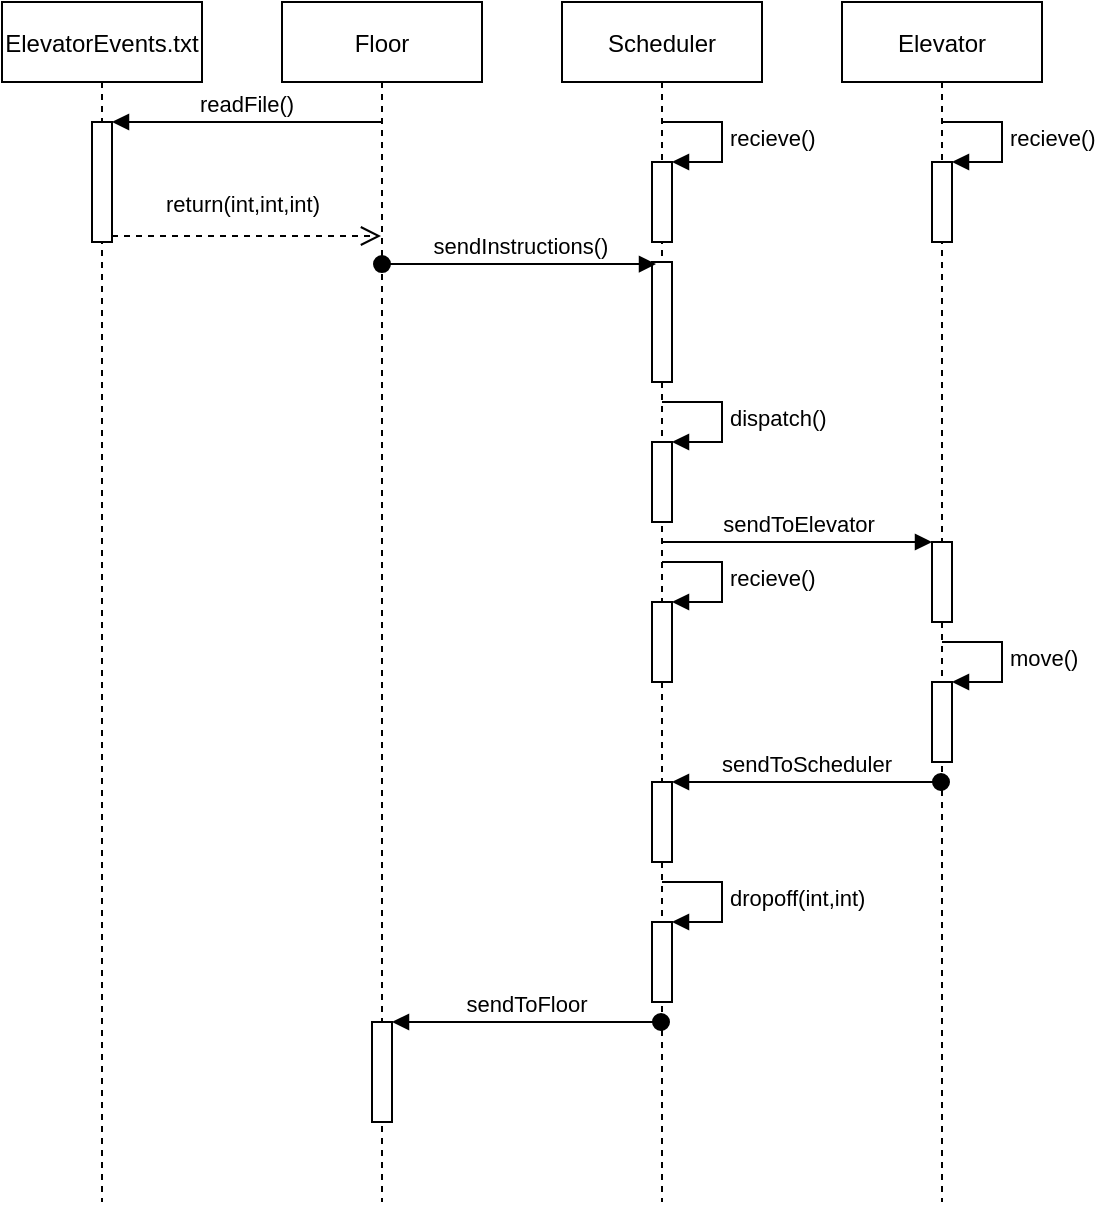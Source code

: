 <mxfile version="17.1.0" type="device"><diagram id="kgpKYQtTHZ0yAKxKKP6v" name="Page-1"><mxGraphModel dx="1422" dy="832" grid="1" gridSize="10" guides="1" tooltips="1" connect="1" arrows="1" fold="1" page="1" pageScale="1" pageWidth="850" pageHeight="1100" math="0" shadow="0"><root><mxCell id="0"/><mxCell id="1" parent="0"/><mxCell id="3nuBFxr9cyL0pnOWT2aG-1" value="ElevatorEvents.txt" style="shape=umlLifeline;perimeter=lifelinePerimeter;container=1;collapsible=0;recursiveResize=0;rounded=0;shadow=0;strokeWidth=1;" parent="1" vertex="1"><mxGeometry x="80" y="80" width="100" height="600" as="geometry"/></mxCell><mxCell id="xutgYhsNEiVjxJuBRe7G-3" value="" style="html=1;points=[];perimeter=orthogonalPerimeter;" vertex="1" parent="3nuBFxr9cyL0pnOWT2aG-1"><mxGeometry x="45" y="60" width="10" height="60" as="geometry"/></mxCell><mxCell id="3nuBFxr9cyL0pnOWT2aG-5" value="Floor" style="shape=umlLifeline;perimeter=lifelinePerimeter;container=1;collapsible=0;recursiveResize=0;rounded=0;shadow=0;strokeWidth=1;" parent="1" vertex="1"><mxGeometry x="220" y="80" width="100" height="600" as="geometry"/></mxCell><mxCell id="xutgYhsNEiVjxJuBRe7G-29" value="" style="html=1;points=[];perimeter=orthogonalPerimeter;" vertex="1" parent="3nuBFxr9cyL0pnOWT2aG-5"><mxGeometry x="45" y="510" width="10" height="50" as="geometry"/></mxCell><mxCell id="xutgYhsNEiVjxJuBRe7G-1" value="Scheduler" style="shape=umlLifeline;perimeter=lifelinePerimeter;container=1;collapsible=0;recursiveResize=0;rounded=0;shadow=0;strokeWidth=1;" vertex="1" parent="1"><mxGeometry x="360" y="80" width="100" height="600" as="geometry"/></mxCell><mxCell id="xutgYhsNEiVjxJuBRe7G-6" value="" style="html=1;points=[];perimeter=orthogonalPerimeter;" vertex="1" parent="xutgYhsNEiVjxJuBRe7G-1"><mxGeometry x="45" y="130" width="10" height="60" as="geometry"/></mxCell><mxCell id="xutgYhsNEiVjxJuBRe7G-8" value="" style="html=1;points=[];perimeter=orthogonalPerimeter;" vertex="1" parent="xutgYhsNEiVjxJuBRe7G-1"><mxGeometry x="45" y="80" width="10" height="40" as="geometry"/></mxCell><mxCell id="xutgYhsNEiVjxJuBRe7G-9" value="recieve()" style="edgeStyle=orthogonalEdgeStyle;html=1;align=left;spacingLeft=2;endArrow=block;rounded=0;entryX=1;entryY=0;" edge="1" target="xutgYhsNEiVjxJuBRe7G-8" parent="xutgYhsNEiVjxJuBRe7G-1"><mxGeometry relative="1" as="geometry"><mxPoint x="50" y="60" as="sourcePoint"/><Array as="points"><mxPoint x="80" y="60"/></Array></mxGeometry></mxCell><mxCell id="xutgYhsNEiVjxJuBRe7G-12" value="" style="html=1;points=[];perimeter=orthogonalPerimeter;" vertex="1" parent="xutgYhsNEiVjxJuBRe7G-1"><mxGeometry x="45" y="220" width="10" height="40" as="geometry"/></mxCell><mxCell id="xutgYhsNEiVjxJuBRe7G-13" value="dispatch()" style="edgeStyle=orthogonalEdgeStyle;html=1;align=left;spacingLeft=2;endArrow=block;rounded=0;entryX=1;entryY=0;" edge="1" parent="xutgYhsNEiVjxJuBRe7G-1" target="xutgYhsNEiVjxJuBRe7G-12"><mxGeometry relative="1" as="geometry"><mxPoint x="50" y="200" as="sourcePoint"/><Array as="points"><mxPoint x="80" y="200"/></Array></mxGeometry></mxCell><mxCell id="xutgYhsNEiVjxJuBRe7G-21" value="" style="html=1;points=[];perimeter=orthogonalPerimeter;" vertex="1" parent="xutgYhsNEiVjxJuBRe7G-1"><mxGeometry x="45" y="390" width="10" height="40" as="geometry"/></mxCell><mxCell id="xutgYhsNEiVjxJuBRe7G-23" value="" style="html=1;points=[];perimeter=orthogonalPerimeter;" vertex="1" parent="xutgYhsNEiVjxJuBRe7G-1"><mxGeometry x="45" y="300" width="10" height="40" as="geometry"/></mxCell><mxCell id="xutgYhsNEiVjxJuBRe7G-24" value="recieve()" style="edgeStyle=orthogonalEdgeStyle;html=1;align=left;spacingLeft=2;endArrow=block;rounded=0;entryX=1;entryY=0;" edge="1" parent="xutgYhsNEiVjxJuBRe7G-1" target="xutgYhsNEiVjxJuBRe7G-23"><mxGeometry relative="1" as="geometry"><mxPoint x="50" y="280" as="sourcePoint"/><Array as="points"><mxPoint x="80" y="280"/></Array></mxGeometry></mxCell><mxCell id="xutgYhsNEiVjxJuBRe7G-25" value="" style="html=1;points=[];perimeter=orthogonalPerimeter;" vertex="1" parent="xutgYhsNEiVjxJuBRe7G-1"><mxGeometry x="45" y="460" width="10" height="40" as="geometry"/></mxCell><mxCell id="xutgYhsNEiVjxJuBRe7G-26" value="dropoff(int,int)" style="edgeStyle=orthogonalEdgeStyle;html=1;align=left;spacingLeft=2;endArrow=block;rounded=0;entryX=1;entryY=0;" edge="1" parent="xutgYhsNEiVjxJuBRe7G-1" target="xutgYhsNEiVjxJuBRe7G-25"><mxGeometry relative="1" as="geometry"><mxPoint x="50" y="440" as="sourcePoint"/><Array as="points"><mxPoint x="80" y="440"/></Array></mxGeometry></mxCell><mxCell id="xutgYhsNEiVjxJuBRe7G-2" value="Elevator" style="shape=umlLifeline;perimeter=lifelinePerimeter;container=1;collapsible=0;recursiveResize=0;rounded=0;shadow=0;strokeWidth=1;" vertex="1" parent="1"><mxGeometry x="500" y="80" width="100" height="600" as="geometry"/></mxCell><mxCell id="xutgYhsNEiVjxJuBRe7G-10" value="" style="html=1;points=[];perimeter=orthogonalPerimeter;" vertex="1" parent="xutgYhsNEiVjxJuBRe7G-2"><mxGeometry x="45" y="80" width="10" height="40" as="geometry"/></mxCell><mxCell id="xutgYhsNEiVjxJuBRe7G-11" value="recieve()" style="edgeStyle=orthogonalEdgeStyle;html=1;align=left;spacingLeft=2;endArrow=block;rounded=0;entryX=1;entryY=0;" edge="1" parent="xutgYhsNEiVjxJuBRe7G-2" target="xutgYhsNEiVjxJuBRe7G-10"><mxGeometry relative="1" as="geometry"><mxPoint x="50" y="60" as="sourcePoint"/><Array as="points"><mxPoint x="80" y="60"/><mxPoint x="80" y="80"/></Array></mxGeometry></mxCell><mxCell id="xutgYhsNEiVjxJuBRe7G-14" value="" style="html=1;points=[];perimeter=orthogonalPerimeter;" vertex="1" parent="xutgYhsNEiVjxJuBRe7G-2"><mxGeometry x="45" y="270" width="10" height="40" as="geometry"/></mxCell><mxCell id="xutgYhsNEiVjxJuBRe7G-17" value="" style="html=1;points=[];perimeter=orthogonalPerimeter;" vertex="1" parent="xutgYhsNEiVjxJuBRe7G-2"><mxGeometry x="45" y="340" width="10" height="40" as="geometry"/></mxCell><mxCell id="xutgYhsNEiVjxJuBRe7G-18" value="move()" style="edgeStyle=orthogonalEdgeStyle;html=1;align=left;spacingLeft=2;endArrow=block;rounded=0;entryX=1;entryY=0;" edge="1" parent="xutgYhsNEiVjxJuBRe7G-2" target="xutgYhsNEiVjxJuBRe7G-17"><mxGeometry relative="1" as="geometry"><mxPoint x="50" y="320" as="sourcePoint"/><Array as="points"><mxPoint x="80" y="320"/><mxPoint x="80" y="340"/></Array></mxGeometry></mxCell><mxCell id="xutgYhsNEiVjxJuBRe7G-5" value="return(int,int,int)" style="html=1;verticalAlign=bottom;endArrow=open;dashed=1;endSize=8;exitX=1;exitY=0.95;rounded=0;" edge="1" source="xutgYhsNEiVjxJuBRe7G-3" parent="1" target="3nuBFxr9cyL0pnOWT2aG-5"><mxGeometry x="-0.034" y="7" relative="1" as="geometry"><mxPoint x="195" y="197" as="targetPoint"/><mxPoint as="offset"/></mxGeometry></mxCell><mxCell id="xutgYhsNEiVjxJuBRe7G-4" value="readFile()" style="html=1;verticalAlign=bottom;endArrow=block;entryX=1;entryY=0;rounded=0;" edge="1" target="xutgYhsNEiVjxJuBRe7G-3" parent="1" source="3nuBFxr9cyL0pnOWT2aG-5"><mxGeometry relative="1" as="geometry"><mxPoint x="195" y="140" as="sourcePoint"/></mxGeometry></mxCell><mxCell id="xutgYhsNEiVjxJuBRe7G-7" value="sendInstructions()" style="html=1;verticalAlign=bottom;startArrow=oval;endArrow=block;startSize=8;rounded=0;entryX=0.2;entryY=0.017;entryDx=0;entryDy=0;entryPerimeter=0;" edge="1" target="xutgYhsNEiVjxJuBRe7G-6" parent="1" source="3nuBFxr9cyL0pnOWT2aG-5"><mxGeometry relative="1" as="geometry"><mxPoint x="345" y="200" as="sourcePoint"/></mxGeometry></mxCell><mxCell id="xutgYhsNEiVjxJuBRe7G-15" value="sendToElevator" style="html=1;verticalAlign=bottom;endArrow=block;entryX=0;entryY=0;rounded=0;" edge="1" target="xutgYhsNEiVjxJuBRe7G-14" parent="1" source="xutgYhsNEiVjxJuBRe7G-1"><mxGeometry relative="1" as="geometry"><mxPoint x="475" y="350" as="sourcePoint"/></mxGeometry></mxCell><mxCell id="xutgYhsNEiVjxJuBRe7G-22" value="sendToScheduler" style="html=1;verticalAlign=bottom;startArrow=oval;endArrow=block;startSize=8;rounded=0;" edge="1" target="xutgYhsNEiVjxJuBRe7G-21" parent="1" source="xutgYhsNEiVjxJuBRe7G-2"><mxGeometry relative="1" as="geometry"><mxPoint x="345" y="470" as="sourcePoint"/></mxGeometry></mxCell><mxCell id="xutgYhsNEiVjxJuBRe7G-30" value="sendToFloor" style="html=1;verticalAlign=bottom;startArrow=oval;endArrow=block;startSize=8;rounded=0;" edge="1" target="xutgYhsNEiVjxJuBRe7G-29" parent="1" source="xutgYhsNEiVjxJuBRe7G-1"><mxGeometry relative="1" as="geometry"><mxPoint x="210" y="590" as="sourcePoint"/></mxGeometry></mxCell></root></mxGraphModel></diagram></mxfile>
